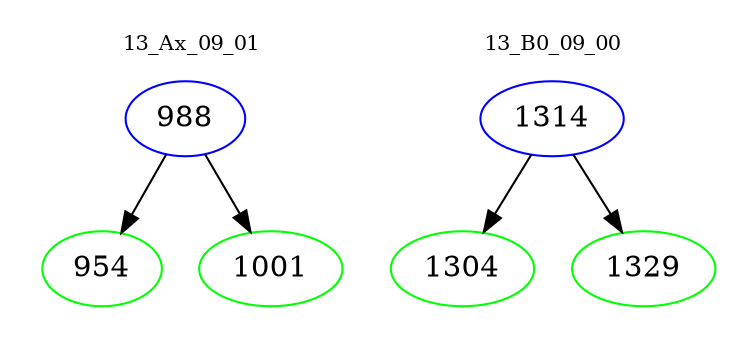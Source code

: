 digraph{
subgraph cluster_0 {
color = white
label = "13_Ax_09_01";
fontsize=10;
T0_988 [label="988", color="blue"]
T0_988 -> T0_954 [color="black"]
T0_954 [label="954", color="green"]
T0_988 -> T0_1001 [color="black"]
T0_1001 [label="1001", color="green"]
}
subgraph cluster_1 {
color = white
label = "13_B0_09_00";
fontsize=10;
T1_1314 [label="1314", color="blue"]
T1_1314 -> T1_1304 [color="black"]
T1_1304 [label="1304", color="green"]
T1_1314 -> T1_1329 [color="black"]
T1_1329 [label="1329", color="green"]
}
}
